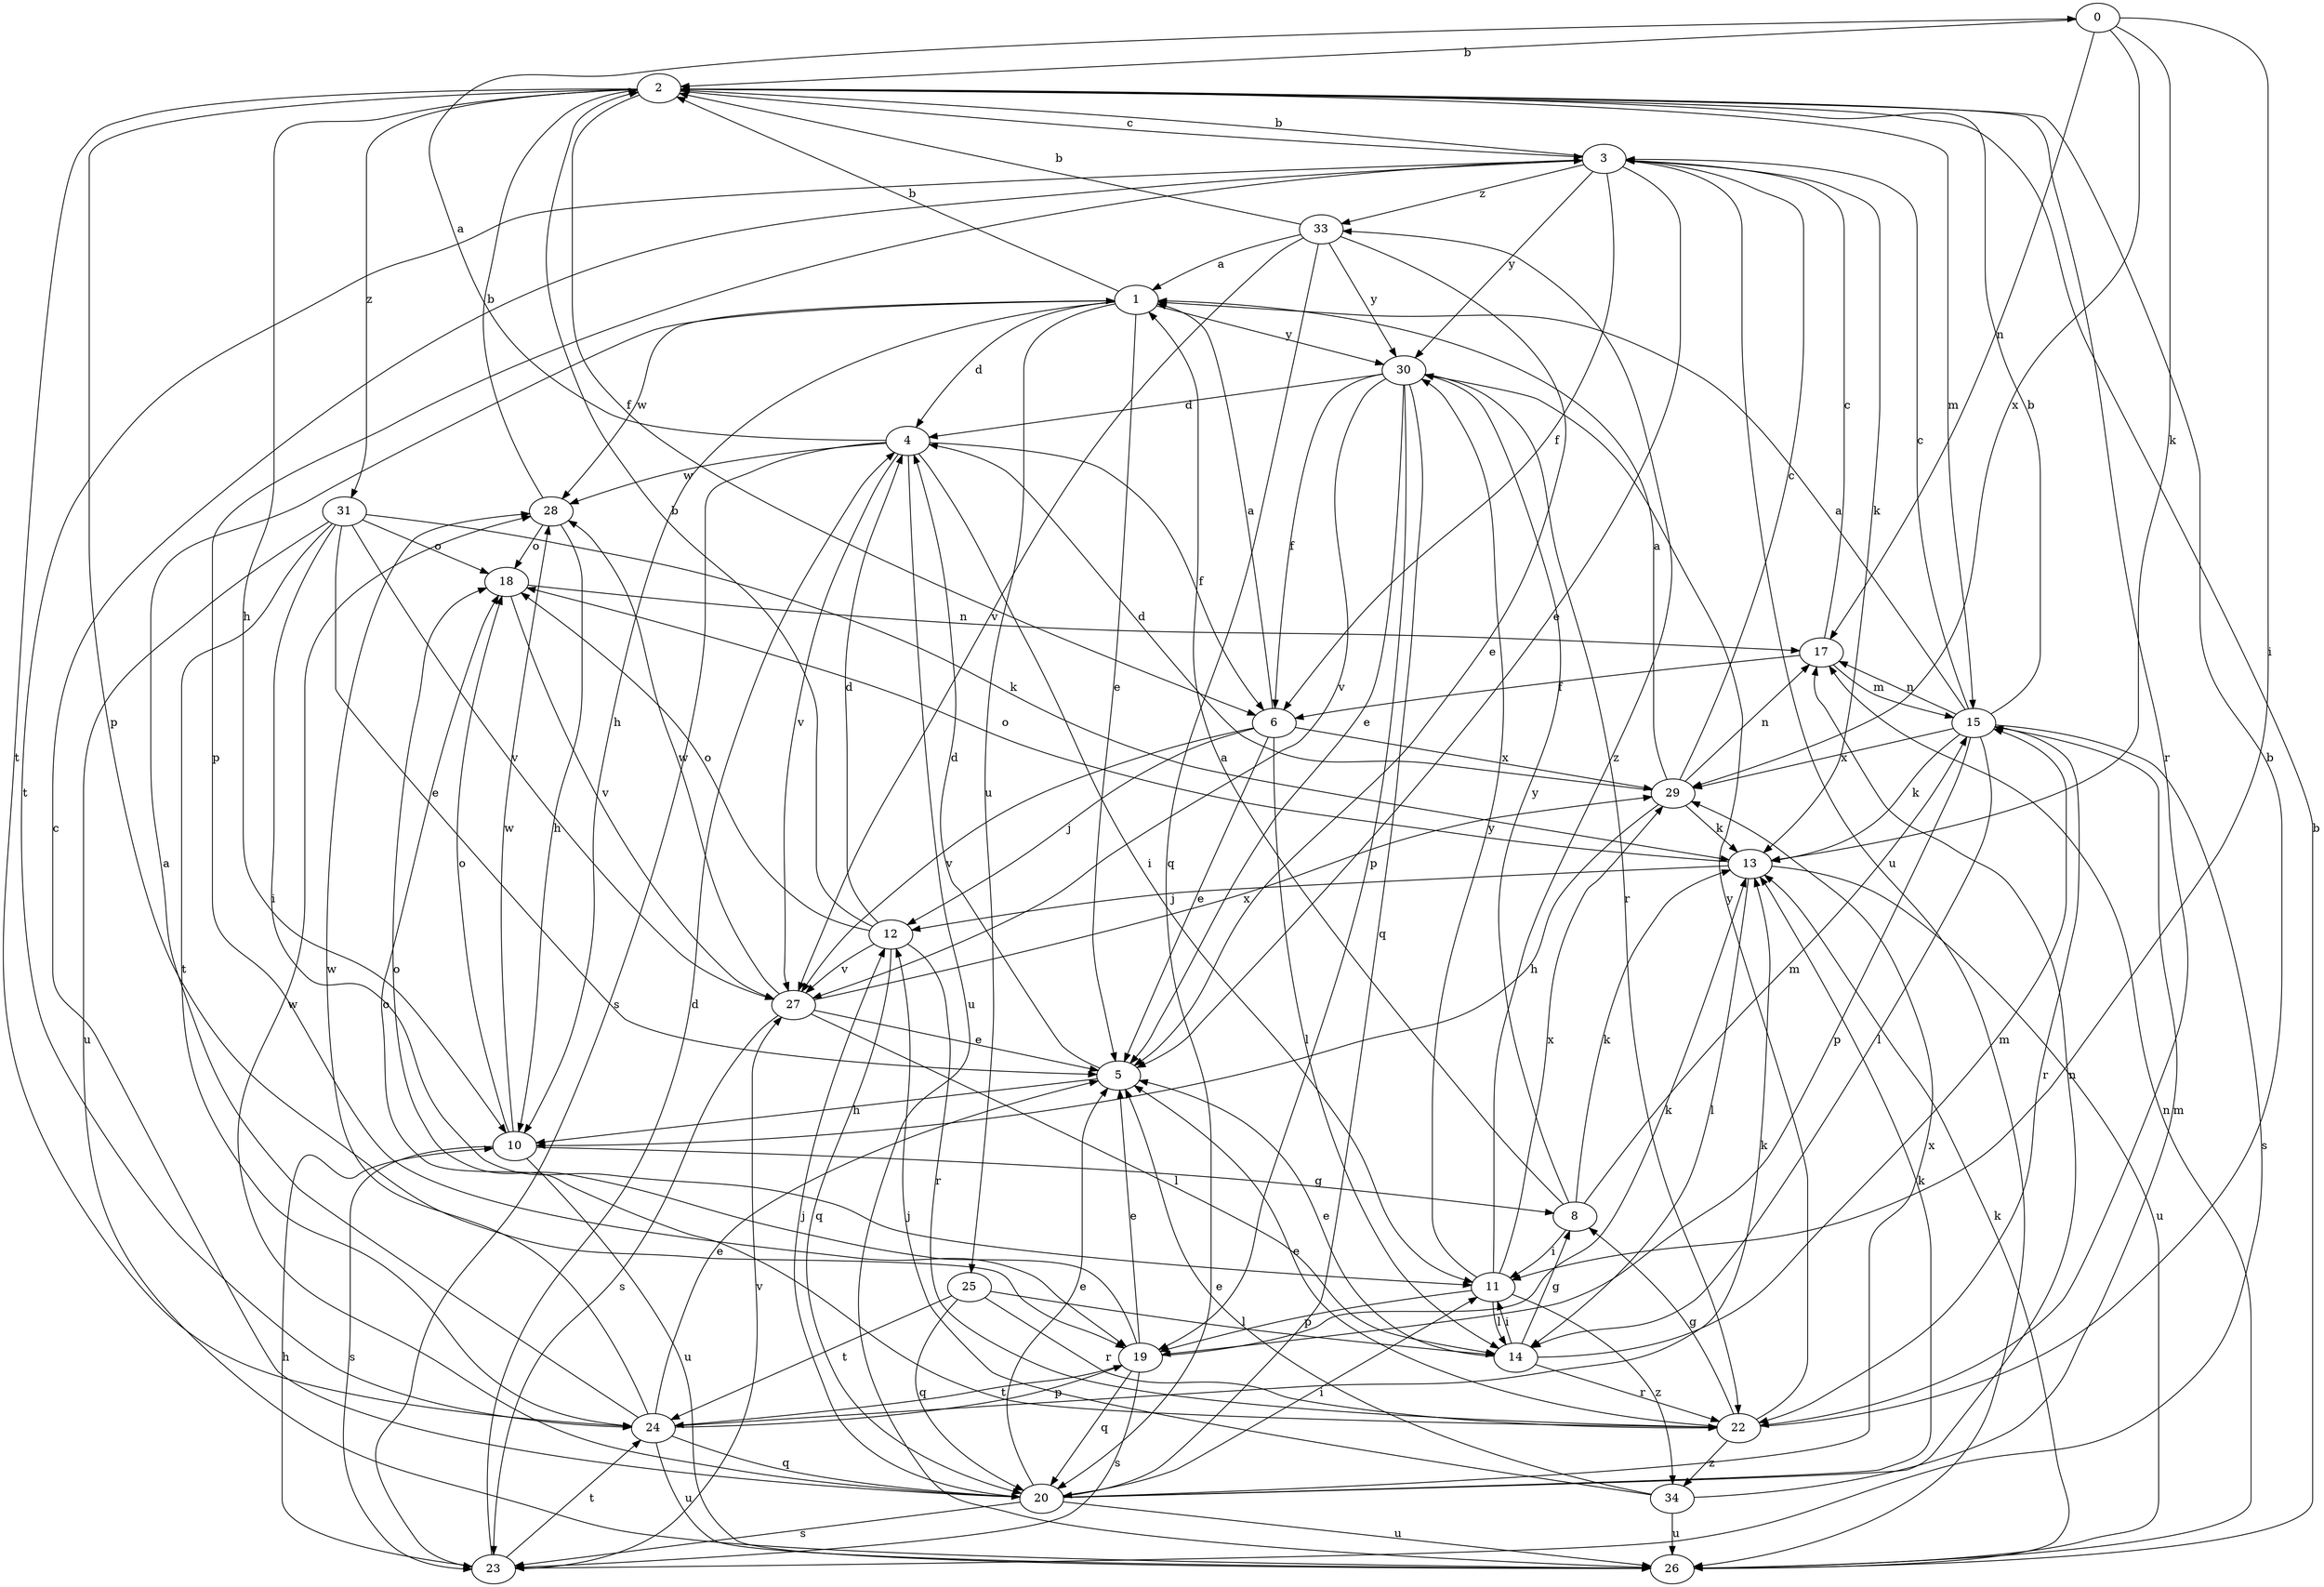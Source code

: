 strict digraph  {
0;
1;
2;
3;
4;
5;
6;
8;
10;
11;
12;
13;
14;
15;
17;
18;
19;
20;
22;
23;
24;
25;
26;
27;
28;
29;
30;
31;
33;
34;
0 -> 2  [label=b];
0 -> 11  [label=i];
0 -> 13  [label=k];
0 -> 17  [label=n];
0 -> 29  [label=x];
1 -> 2  [label=b];
1 -> 4  [label=d];
1 -> 5  [label=e];
1 -> 10  [label=h];
1 -> 25  [label=u];
1 -> 28  [label=w];
1 -> 30  [label=y];
2 -> 3  [label=c];
2 -> 6  [label=f];
2 -> 10  [label=h];
2 -> 15  [label=m];
2 -> 19  [label=p];
2 -> 22  [label=r];
2 -> 24  [label=t];
2 -> 31  [label=z];
3 -> 2  [label=b];
3 -> 5  [label=e];
3 -> 6  [label=f];
3 -> 13  [label=k];
3 -> 19  [label=p];
3 -> 24  [label=t];
3 -> 26  [label=u];
3 -> 30  [label=y];
3 -> 33  [label=z];
4 -> 0  [label=a];
4 -> 6  [label=f];
4 -> 11  [label=i];
4 -> 23  [label=s];
4 -> 26  [label=u];
4 -> 27  [label=v];
4 -> 28  [label=w];
5 -> 4  [label=d];
5 -> 10  [label=h];
6 -> 1  [label=a];
6 -> 5  [label=e];
6 -> 12  [label=j];
6 -> 14  [label=l];
6 -> 27  [label=v];
6 -> 29  [label=x];
8 -> 1  [label=a];
8 -> 11  [label=i];
8 -> 13  [label=k];
8 -> 15  [label=m];
8 -> 30  [label=y];
10 -> 8  [label=g];
10 -> 18  [label=o];
10 -> 23  [label=s];
10 -> 26  [label=u];
10 -> 28  [label=w];
11 -> 14  [label=l];
11 -> 19  [label=p];
11 -> 29  [label=x];
11 -> 30  [label=y];
11 -> 33  [label=z];
11 -> 34  [label=z];
12 -> 2  [label=b];
12 -> 4  [label=d];
12 -> 18  [label=o];
12 -> 20  [label=q];
12 -> 22  [label=r];
12 -> 27  [label=v];
13 -> 12  [label=j];
13 -> 14  [label=l];
13 -> 18  [label=o];
13 -> 26  [label=u];
14 -> 5  [label=e];
14 -> 8  [label=g];
14 -> 11  [label=i];
14 -> 15  [label=m];
14 -> 22  [label=r];
15 -> 1  [label=a];
15 -> 2  [label=b];
15 -> 3  [label=c];
15 -> 13  [label=k];
15 -> 14  [label=l];
15 -> 17  [label=n];
15 -> 19  [label=p];
15 -> 22  [label=r];
15 -> 23  [label=s];
15 -> 29  [label=x];
17 -> 3  [label=c];
17 -> 6  [label=f];
17 -> 15  [label=m];
18 -> 17  [label=n];
18 -> 27  [label=v];
19 -> 5  [label=e];
19 -> 13  [label=k];
19 -> 18  [label=o];
19 -> 20  [label=q];
19 -> 23  [label=s];
19 -> 24  [label=t];
20 -> 3  [label=c];
20 -> 5  [label=e];
20 -> 11  [label=i];
20 -> 12  [label=j];
20 -> 13  [label=k];
20 -> 17  [label=n];
20 -> 23  [label=s];
20 -> 26  [label=u];
20 -> 28  [label=w];
20 -> 29  [label=x];
22 -> 2  [label=b];
22 -> 5  [label=e];
22 -> 8  [label=g];
22 -> 18  [label=o];
22 -> 30  [label=y];
22 -> 34  [label=z];
23 -> 4  [label=d];
23 -> 10  [label=h];
23 -> 24  [label=t];
23 -> 27  [label=v];
24 -> 1  [label=a];
24 -> 5  [label=e];
24 -> 13  [label=k];
24 -> 19  [label=p];
24 -> 20  [label=q];
24 -> 26  [label=u];
24 -> 28  [label=w];
25 -> 14  [label=l];
25 -> 20  [label=q];
25 -> 22  [label=r];
25 -> 24  [label=t];
26 -> 2  [label=b];
26 -> 13  [label=k];
26 -> 17  [label=n];
27 -> 5  [label=e];
27 -> 14  [label=l];
27 -> 23  [label=s];
27 -> 28  [label=w];
27 -> 29  [label=x];
28 -> 2  [label=b];
28 -> 10  [label=h];
28 -> 18  [label=o];
29 -> 1  [label=a];
29 -> 3  [label=c];
29 -> 4  [label=d];
29 -> 10  [label=h];
29 -> 13  [label=k];
29 -> 17  [label=n];
30 -> 4  [label=d];
30 -> 5  [label=e];
30 -> 6  [label=f];
30 -> 19  [label=p];
30 -> 20  [label=q];
30 -> 22  [label=r];
30 -> 27  [label=v];
31 -> 5  [label=e];
31 -> 11  [label=i];
31 -> 13  [label=k];
31 -> 18  [label=o];
31 -> 24  [label=t];
31 -> 26  [label=u];
31 -> 27  [label=v];
33 -> 1  [label=a];
33 -> 2  [label=b];
33 -> 5  [label=e];
33 -> 20  [label=q];
33 -> 27  [label=v];
33 -> 30  [label=y];
34 -> 5  [label=e];
34 -> 12  [label=j];
34 -> 15  [label=m];
34 -> 26  [label=u];
}

